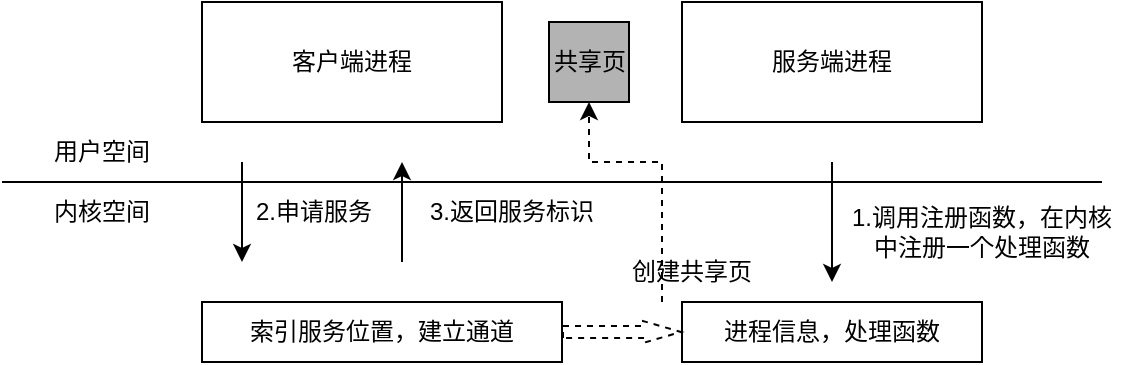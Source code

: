 <mxfile version="20.6.0" type="github">
  <diagram id="6bhDk9Nqx493JYlKX9rv" name="第 1 页">
    <mxGraphModel dx="870" dy="594" grid="1" gridSize="10" guides="1" tooltips="1" connect="1" arrows="1" fold="1" page="1" pageScale="1" pageWidth="827" pageHeight="1169" math="0" shadow="0">
      <root>
        <mxCell id="0" />
        <mxCell id="1" parent="0" />
        <mxCell id="SYudrVi0JuG7DiuoIWpX-1" value="" style="endArrow=none;html=1;rounded=0;" edge="1" parent="1">
          <mxGeometry width="50" height="50" relative="1" as="geometry">
            <mxPoint x="120" y="200" as="sourcePoint" />
            <mxPoint x="670" y="200" as="targetPoint" />
          </mxGeometry>
        </mxCell>
        <mxCell id="SYudrVi0JuG7DiuoIWpX-2" value="内核空间" style="text;html=1;strokeColor=none;fillColor=none;align=center;verticalAlign=middle;whiteSpace=wrap;rounded=0;" vertex="1" parent="1">
          <mxGeometry x="140" y="200" width="60" height="30" as="geometry" />
        </mxCell>
        <mxCell id="SYudrVi0JuG7DiuoIWpX-3" value="客户端进程" style="rounded=0;whiteSpace=wrap;html=1;" vertex="1" parent="1">
          <mxGeometry x="220" y="110" width="150" height="60" as="geometry" />
        </mxCell>
        <mxCell id="SYudrVi0JuG7DiuoIWpX-4" value="服务端进程" style="rounded=0;whiteSpace=wrap;html=1;" vertex="1" parent="1">
          <mxGeometry x="460" y="110" width="150" height="60" as="geometry" />
        </mxCell>
        <mxCell id="SYudrVi0JuG7DiuoIWpX-5" value="共享页" style="whiteSpace=wrap;html=1;aspect=fixed;fillColor=#B3B3B3;" vertex="1" parent="1">
          <mxGeometry x="393.5" y="120" width="40" height="40" as="geometry" />
        </mxCell>
        <mxCell id="SYudrVi0JuG7DiuoIWpX-6" value="用户空间" style="text;html=1;strokeColor=none;fillColor=none;align=center;verticalAlign=middle;whiteSpace=wrap;rounded=0;" vertex="1" parent="1">
          <mxGeometry x="140" y="170" width="60" height="30" as="geometry" />
        </mxCell>
        <mxCell id="SYudrVi0JuG7DiuoIWpX-7" value="进程信息，处理函数" style="rounded=0;whiteSpace=wrap;html=1;fillColor=#FFFFFF;" vertex="1" parent="1">
          <mxGeometry x="460" y="260" width="150" height="30" as="geometry" />
        </mxCell>
        <mxCell id="SYudrVi0JuG7DiuoIWpX-8" value="" style="endArrow=classic;html=1;rounded=0;" edge="1" parent="1">
          <mxGeometry width="50" height="50" relative="1" as="geometry">
            <mxPoint x="535" y="190" as="sourcePoint" />
            <mxPoint x="535" y="250" as="targetPoint" />
          </mxGeometry>
        </mxCell>
        <mxCell id="SYudrVi0JuG7DiuoIWpX-9" value="1.调用注册函数，在内核中注册一个处理函数" style="text;html=1;strokeColor=none;fillColor=none;align=center;verticalAlign=middle;whiteSpace=wrap;rounded=0;" vertex="1" parent="1">
          <mxGeometry x="540" y="210" width="140" height="30" as="geometry" />
        </mxCell>
        <mxCell id="SYudrVi0JuG7DiuoIWpX-10" value="" style="endArrow=classic;html=1;rounded=0;" edge="1" parent="1">
          <mxGeometry width="50" height="50" relative="1" as="geometry">
            <mxPoint x="240" y="190" as="sourcePoint" />
            <mxPoint x="240" y="240" as="targetPoint" />
          </mxGeometry>
        </mxCell>
        <mxCell id="SYudrVi0JuG7DiuoIWpX-11" value="2.申请服务" style="text;html=1;strokeColor=none;fillColor=none;align=center;verticalAlign=middle;whiteSpace=wrap;rounded=0;" vertex="1" parent="1">
          <mxGeometry x="245.5" y="200" width="60" height="30" as="geometry" />
        </mxCell>
        <mxCell id="SYudrVi0JuG7DiuoIWpX-12" value="" style="endArrow=classic;html=1;rounded=0;" edge="1" parent="1">
          <mxGeometry width="50" height="50" relative="1" as="geometry">
            <mxPoint x="320" y="240" as="sourcePoint" />
            <mxPoint x="320" y="190" as="targetPoint" />
          </mxGeometry>
        </mxCell>
        <mxCell id="SYudrVi0JuG7DiuoIWpX-13" value="3.返回服务标识" style="text;html=1;strokeColor=none;fillColor=none;align=center;verticalAlign=middle;whiteSpace=wrap;rounded=0;" vertex="1" parent="1">
          <mxGeometry x="330" y="200" width="90" height="30" as="geometry" />
        </mxCell>
        <mxCell id="SYudrVi0JuG7DiuoIWpX-16" style="edgeStyle=orthogonalEdgeStyle;rounded=0;orthogonalLoop=1;jettySize=auto;html=1;entryX=0.5;entryY=1;entryDx=0;entryDy=0;dashed=1;" edge="1" parent="1" target="SYudrVi0JuG7DiuoIWpX-5">
          <mxGeometry relative="1" as="geometry">
            <mxPoint x="450" y="260" as="sourcePoint" />
            <Array as="points">
              <mxPoint x="450" y="190" />
              <mxPoint x="414" y="190" />
            </Array>
          </mxGeometry>
        </mxCell>
        <mxCell id="SYudrVi0JuG7DiuoIWpX-18" style="edgeStyle=orthogonalEdgeStyle;rounded=0;orthogonalLoop=1;jettySize=auto;html=1;exitX=1;exitY=0.5;exitDx=0;exitDy=0;entryX=0;entryY=0.5;entryDx=0;entryDy=0;dashed=1;shape=flexArrow;endWidth=4;endSize=6;width=6;" edge="1" parent="1" source="SYudrVi0JuG7DiuoIWpX-15" target="SYudrVi0JuG7DiuoIWpX-7">
          <mxGeometry relative="1" as="geometry" />
        </mxCell>
        <mxCell id="SYudrVi0JuG7DiuoIWpX-15" value="索引服务位置，建立通道" style="rounded=0;whiteSpace=wrap;html=1;fillColor=#FFFFFF;" vertex="1" parent="1">
          <mxGeometry x="220" y="260" width="180" height="30" as="geometry" />
        </mxCell>
        <mxCell id="SYudrVi0JuG7DiuoIWpX-17" value="创建共享页" style="text;html=1;strokeColor=none;fillColor=none;align=center;verticalAlign=middle;whiteSpace=wrap;rounded=0;" vertex="1" parent="1">
          <mxGeometry x="430" y="230" width="70" height="30" as="geometry" />
        </mxCell>
      </root>
    </mxGraphModel>
  </diagram>
</mxfile>
